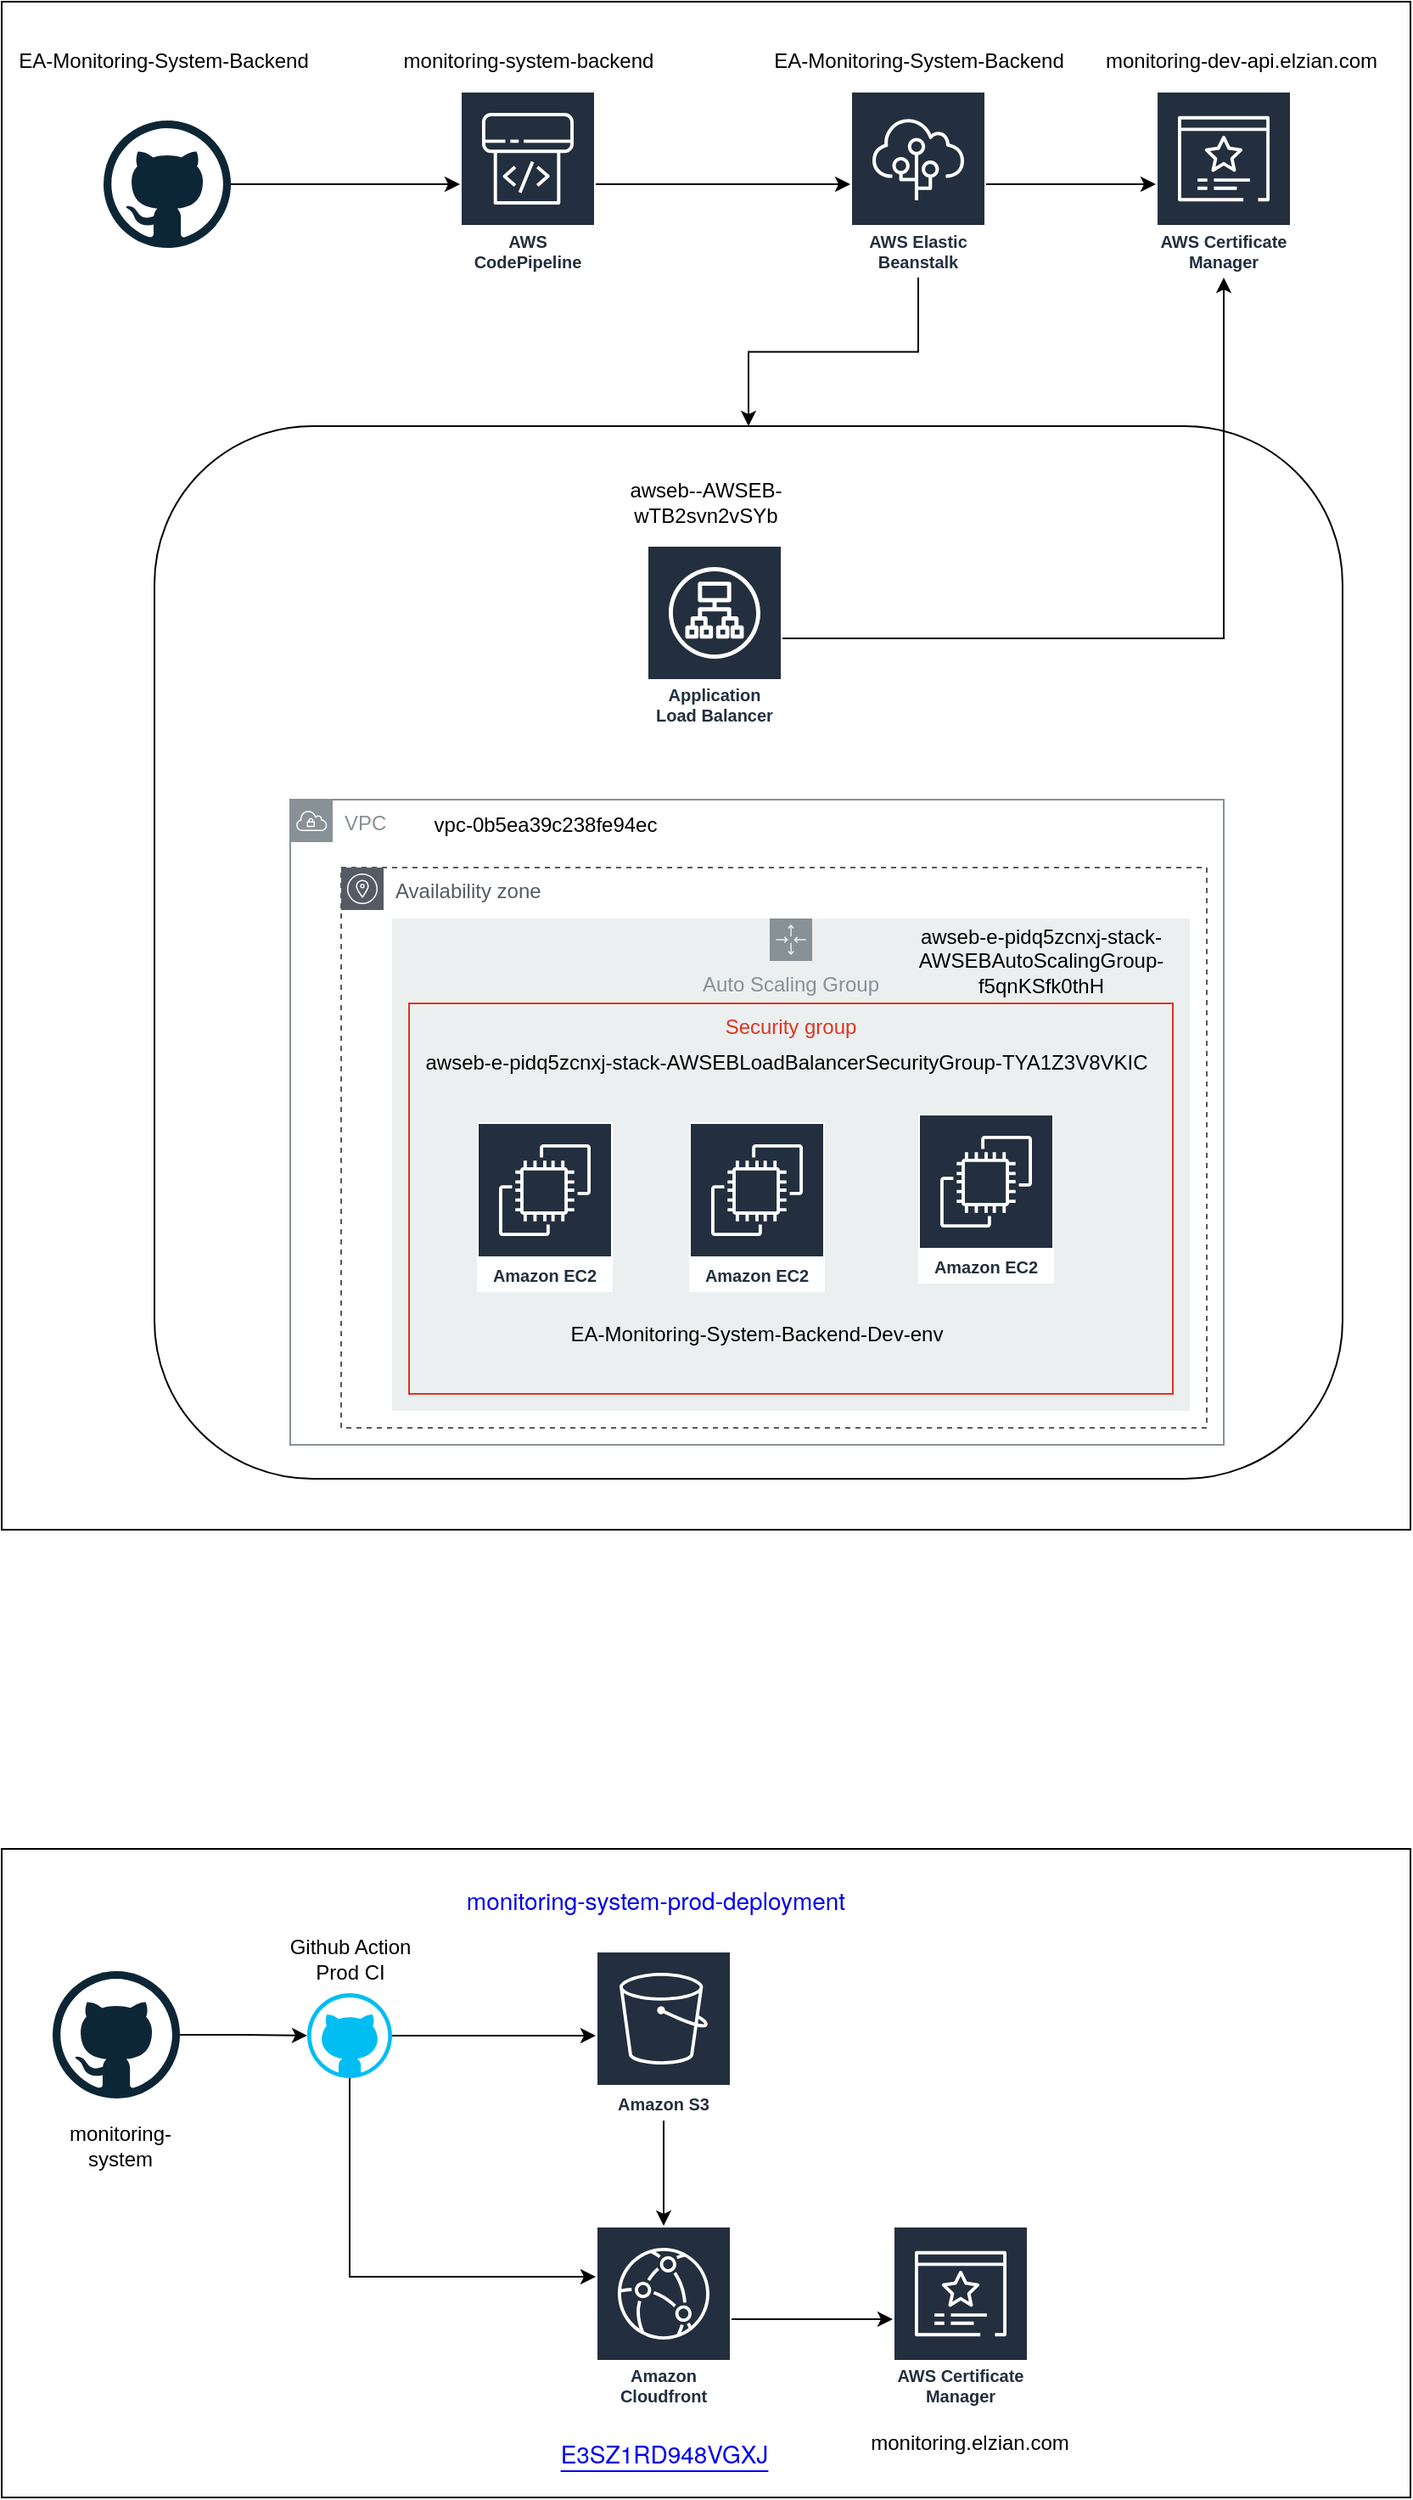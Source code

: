 <mxfile version="24.8.3">
  <diagram name="Page-1" id="P0xvitGPKO18Yr7lGJsd">
    <mxGraphModel dx="2179" dy="796" grid="1" gridSize="10" guides="1" tooltips="1" connect="1" arrows="1" fold="1" page="1" pageScale="1" pageWidth="850" pageHeight="1100" math="0" shadow="0">
      <root>
        <mxCell id="0" />
        <mxCell id="1" parent="0" />
        <mxCell id="sW2Tt4vpitTjvEu4gh86-2" value="" style="rounded=0;whiteSpace=wrap;html=1;" vertex="1" parent="1">
          <mxGeometry x="-30" y="1168" width="830" height="382" as="geometry" />
        </mxCell>
        <mxCell id="sW2Tt4vpitTjvEu4gh86-1" value="" style="rounded=0;whiteSpace=wrap;html=1;" vertex="1" parent="1">
          <mxGeometry x="-30" y="80" width="830" height="900" as="geometry" />
        </mxCell>
        <mxCell id="evi_wd6DXzH0UZxxVIMQ-8" style="edgeStyle=orthogonalEdgeStyle;rounded=0;orthogonalLoop=1;jettySize=auto;html=1;" parent="1" source="evi_wd6DXzH0UZxxVIMQ-2" target="evi_wd6DXzH0UZxxVIMQ-4" edge="1">
          <mxGeometry relative="1" as="geometry" />
        </mxCell>
        <mxCell id="evi_wd6DXzH0UZxxVIMQ-2" value="" style="dashed=0;outlineConnect=0;html=1;align=center;labelPosition=center;verticalLabelPosition=bottom;verticalAlign=top;shape=mxgraph.weblogos.github" parent="1" vertex="1">
          <mxGeometry x="30" y="150" width="75" height="75" as="geometry" />
        </mxCell>
        <mxCell id="evi_wd6DXzH0UZxxVIMQ-9" style="edgeStyle=orthogonalEdgeStyle;rounded=0;orthogonalLoop=1;jettySize=auto;html=1;" parent="1" source="evi_wd6DXzH0UZxxVIMQ-4" target="evi_wd6DXzH0UZxxVIMQ-5" edge="1">
          <mxGeometry relative="1" as="geometry" />
        </mxCell>
        <mxCell id="evi_wd6DXzH0UZxxVIMQ-4" value="AWS CodePipeline" style="sketch=0;outlineConnect=0;fontColor=#232F3E;gradientColor=none;strokeColor=#ffffff;fillColor=#232F3E;dashed=0;verticalLabelPosition=middle;verticalAlign=bottom;align=center;html=1;whiteSpace=wrap;fontSize=10;fontStyle=1;spacing=3;shape=mxgraph.aws4.productIcon;prIcon=mxgraph.aws4.codepipeline;" parent="1" vertex="1">
          <mxGeometry x="240" y="132.5" width="80" height="110" as="geometry" />
        </mxCell>
        <mxCell id="evi_wd6DXzH0UZxxVIMQ-10" style="edgeStyle=orthogonalEdgeStyle;rounded=0;orthogonalLoop=1;jettySize=auto;html=1;" parent="1" source="evi_wd6DXzH0UZxxVIMQ-5" target="evi_wd6DXzH0UZxxVIMQ-6" edge="1">
          <mxGeometry relative="1" as="geometry" />
        </mxCell>
        <mxCell id="evi_wd6DXzH0UZxxVIMQ-32" style="edgeStyle=orthogonalEdgeStyle;rounded=0;orthogonalLoop=1;jettySize=auto;html=1;" parent="1" source="evi_wd6DXzH0UZxxVIMQ-5" target="evi_wd6DXzH0UZxxVIMQ-15" edge="1">
          <mxGeometry relative="1" as="geometry" />
        </mxCell>
        <mxCell id="evi_wd6DXzH0UZxxVIMQ-5" value="AWS Elastic Beanstalk" style="sketch=0;outlineConnect=0;fontColor=#232F3E;gradientColor=none;strokeColor=#ffffff;fillColor=#232F3E;dashed=0;verticalLabelPosition=middle;verticalAlign=bottom;align=center;html=1;whiteSpace=wrap;fontSize=10;fontStyle=1;spacing=3;shape=mxgraph.aws4.productIcon;prIcon=mxgraph.aws4.elastic_beanstalk;" parent="1" vertex="1">
          <mxGeometry x="470" y="132.5" width="80" height="110" as="geometry" />
        </mxCell>
        <mxCell id="evi_wd6DXzH0UZxxVIMQ-6" value="AWS Certificate Manager" style="sketch=0;outlineConnect=0;fontColor=#232F3E;gradientColor=none;strokeColor=#ffffff;fillColor=#232F3E;dashed=0;verticalLabelPosition=middle;verticalAlign=bottom;align=center;html=1;whiteSpace=wrap;fontSize=10;fontStyle=1;spacing=3;shape=mxgraph.aws4.productIcon;prIcon=mxgraph.aws4.certificate_manager_3;" parent="1" vertex="1">
          <mxGeometry x="650" y="132.5" width="80" height="110" as="geometry" />
        </mxCell>
        <mxCell id="evi_wd6DXzH0UZxxVIMQ-11" value="monitoring-system-backend" style="text;html=1;align=center;verticalAlign=middle;resizable=0;points=[];autosize=1;strokeColor=none;fillColor=none;" parent="1" vertex="1">
          <mxGeometry x="195" y="100" width="170" height="30" as="geometry" />
        </mxCell>
        <mxCell id="evi_wd6DXzH0UZxxVIMQ-12" value="EA-Monitoring-System-Backend" style="text;html=1;align=center;verticalAlign=middle;resizable=0;points=[];autosize=1;strokeColor=none;fillColor=none;" parent="1" vertex="1">
          <mxGeometry x="-30" y="100" width="190" height="30" as="geometry" />
        </mxCell>
        <mxCell id="evi_wd6DXzH0UZxxVIMQ-13" value="EA-Monitoring-System-Backend" style="text;html=1;align=center;verticalAlign=middle;resizable=0;points=[];autosize=1;strokeColor=none;fillColor=none;" parent="1" vertex="1">
          <mxGeometry x="415" y="100" width="190" height="30" as="geometry" />
        </mxCell>
        <mxCell id="evi_wd6DXzH0UZxxVIMQ-14" value="monitoring-dev-api.elzian.com" style="text;html=1;align=center;verticalAlign=middle;resizable=0;points=[];autosize=1;strokeColor=none;fillColor=none;" parent="1" vertex="1">
          <mxGeometry x="610" y="100" width="180" height="30" as="geometry" />
        </mxCell>
        <mxCell id="evi_wd6DXzH0UZxxVIMQ-15" value="" style="rounded=1;whiteSpace=wrap;html=1;" parent="1" vertex="1">
          <mxGeometry x="60" y="330" width="700" height="620" as="geometry" />
        </mxCell>
        <mxCell id="evi_wd6DXzH0UZxxVIMQ-33" style="edgeStyle=orthogonalEdgeStyle;rounded=0;orthogonalLoop=1;jettySize=auto;html=1;" parent="1" source="evi_wd6DXzH0UZxxVIMQ-16" target="evi_wd6DXzH0UZxxVIMQ-6" edge="1">
          <mxGeometry relative="1" as="geometry" />
        </mxCell>
        <mxCell id="evi_wd6DXzH0UZxxVIMQ-16" value="Application Load Balancer" style="sketch=0;outlineConnect=0;fontColor=#232F3E;gradientColor=none;strokeColor=#ffffff;fillColor=#232F3E;dashed=0;verticalLabelPosition=middle;verticalAlign=bottom;align=center;html=1;whiteSpace=wrap;fontSize=10;fontStyle=1;spacing=3;shape=mxgraph.aws4.productIcon;prIcon=mxgraph.aws4.application_load_balancer;" parent="1" vertex="1">
          <mxGeometry x="350" y="400" width="80" height="110" as="geometry" />
        </mxCell>
        <mxCell id="evi_wd6DXzH0UZxxVIMQ-17" value="VPC" style="sketch=0;outlineConnect=0;gradientColor=none;html=1;whiteSpace=wrap;fontSize=12;fontStyle=0;shape=mxgraph.aws4.group;grIcon=mxgraph.aws4.group_vpc;strokeColor=#879196;fillColor=none;verticalAlign=top;align=left;spacingLeft=30;fontColor=#879196;dashed=0;" parent="1" vertex="1">
          <mxGeometry x="140" y="550" width="550" height="380" as="geometry" />
        </mxCell>
        <mxCell id="evi_wd6DXzH0UZxxVIMQ-18" value="Availability zone" style="sketch=0;outlineConnect=0;gradientColor=none;html=1;whiteSpace=wrap;fontSize=12;fontStyle=0;shape=mxgraph.aws4.group;grIcon=mxgraph.aws4.group_availability_zone;strokeColor=#545B64;fillColor=none;verticalAlign=top;align=left;spacingLeft=30;fontColor=#545B64;dashed=1;" parent="1" vertex="1">
          <mxGeometry x="170" y="590" width="510" height="330" as="geometry" />
        </mxCell>
        <mxCell id="evi_wd6DXzH0UZxxVIMQ-23" value="Auto Scaling Group" style="sketch=0;outlineConnect=0;gradientColor=none;html=1;whiteSpace=wrap;fontSize=12;fontStyle=0;shape=mxgraph.aws4.groupCenter;grIcon=mxgraph.aws4.group_auto_scaling_group;grStroke=0;strokeColor=#879196;fillColor=#ECEFEF;verticalAlign=top;align=center;fontColor=#879196;dashed=0;spacingTop=25;" parent="1" vertex="1">
          <mxGeometry x="200" y="620" width="470" height="290" as="geometry" />
        </mxCell>
        <mxCell id="evi_wd6DXzH0UZxxVIMQ-20" value="Security group" style="fillColor=none;strokeColor=#DD3522;verticalAlign=top;fontStyle=0;fontColor=#DD3522;whiteSpace=wrap;html=1;" parent="1" vertex="1">
          <mxGeometry x="210" y="670" width="450" height="230" as="geometry" />
        </mxCell>
        <mxCell id="evi_wd6DXzH0UZxxVIMQ-24" value="Amazon EC2" style="sketch=0;outlineConnect=0;fontColor=#232F3E;gradientColor=none;strokeColor=#ffffff;fillColor=#232F3E;dashed=0;verticalLabelPosition=middle;verticalAlign=bottom;align=center;html=1;whiteSpace=wrap;fontSize=10;fontStyle=1;spacing=3;shape=mxgraph.aws4.productIcon;prIcon=mxgraph.aws4.ec2;" parent="1" vertex="1">
          <mxGeometry x="250" y="740" width="80" height="100" as="geometry" />
        </mxCell>
        <mxCell id="evi_wd6DXzH0UZxxVIMQ-25" value="Amazon EC2" style="sketch=0;outlineConnect=0;fontColor=#232F3E;gradientColor=none;strokeColor=#ffffff;fillColor=#232F3E;dashed=0;verticalLabelPosition=middle;verticalAlign=bottom;align=center;html=1;whiteSpace=wrap;fontSize=10;fontStyle=1;spacing=3;shape=mxgraph.aws4.productIcon;prIcon=mxgraph.aws4.ec2;" parent="1" vertex="1">
          <mxGeometry x="375" y="740" width="80" height="100" as="geometry" />
        </mxCell>
        <mxCell id="evi_wd6DXzH0UZxxVIMQ-26" value="Amazon EC2" style="sketch=0;outlineConnect=0;fontColor=#232F3E;gradientColor=none;strokeColor=#ffffff;fillColor=#232F3E;dashed=0;verticalLabelPosition=middle;verticalAlign=bottom;align=center;html=1;whiteSpace=wrap;fontSize=10;fontStyle=1;spacing=3;shape=mxgraph.aws4.productIcon;prIcon=mxgraph.aws4.ec2;" parent="1" vertex="1">
          <mxGeometry x="510" y="735" width="80" height="100" as="geometry" />
        </mxCell>
        <mxCell id="evi_wd6DXzH0UZxxVIMQ-27" value="awseb--AWSEB-wTB2svn2vSYb" style="text;html=1;strokeColor=none;fillColor=none;align=center;verticalAlign=middle;whiteSpace=wrap;rounded=0;" parent="1" vertex="1">
          <mxGeometry x="320" y="360" width="130" height="30" as="geometry" />
        </mxCell>
        <mxCell id="evi_wd6DXzH0UZxxVIMQ-28" value="vpc-0b5ea39c238fe94ec" style="text;html=1;strokeColor=none;fillColor=none;align=center;verticalAlign=middle;whiteSpace=wrap;rounded=0;" parent="1" vertex="1">
          <mxGeometry x="202.5" y="550" width="175" height="30" as="geometry" />
        </mxCell>
        <mxCell id="evi_wd6DXzH0UZxxVIMQ-29" value="awseb-e-pidq5zcnxj-stack-AWSEBAutoScalingGroup-f5qnKSfk0thH" style="text;html=1;strokeColor=none;fillColor=none;align=center;verticalAlign=middle;whiteSpace=wrap;rounded=0;" parent="1" vertex="1">
          <mxGeometry x="495" y="630" width="175" height="30" as="geometry" />
        </mxCell>
        <mxCell id="evi_wd6DXzH0UZxxVIMQ-30" value="awseb-e-pidq5zcnxj-stack-AWSEBLoadBalancerSecurityGroup-TYA1Z3V8VKIC" style="text;html=1;strokeColor=none;fillColor=none;align=center;verticalAlign=middle;whiteSpace=wrap;rounded=0;" parent="1" vertex="1">
          <mxGeometry x="205" y="690" width="455" height="30" as="geometry" />
        </mxCell>
        <mxCell id="evi_wd6DXzH0UZxxVIMQ-31" value="EA-Monitoring-System-Backend-Dev-env" style="text;html=1;strokeColor=none;fillColor=none;align=center;verticalAlign=middle;whiteSpace=wrap;rounded=0;" parent="1" vertex="1">
          <mxGeometry x="290" y="850" width="250" height="30" as="geometry" />
        </mxCell>
        <mxCell id="evi_wd6DXzH0UZxxVIMQ-34" value="" style="dashed=0;outlineConnect=0;html=1;align=center;labelPosition=center;verticalLabelPosition=bottom;verticalAlign=top;shape=mxgraph.weblogos.github" parent="1" vertex="1">
          <mxGeometry y="1240" width="75" height="75" as="geometry" />
        </mxCell>
        <mxCell id="evi_wd6DXzH0UZxxVIMQ-40" style="edgeStyle=orthogonalEdgeStyle;rounded=0;orthogonalLoop=1;jettySize=auto;html=1;" parent="1" source="evi_wd6DXzH0UZxxVIMQ-35" target="evi_wd6DXzH0UZxxVIMQ-36" edge="1">
          <mxGeometry relative="1" as="geometry" />
        </mxCell>
        <mxCell id="evi_wd6DXzH0UZxxVIMQ-41" style="edgeStyle=orthogonalEdgeStyle;rounded=0;orthogonalLoop=1;jettySize=auto;html=1;" parent="1" source="evi_wd6DXzH0UZxxVIMQ-35" target="evi_wd6DXzH0UZxxVIMQ-37" edge="1">
          <mxGeometry relative="1" as="geometry">
            <Array as="points">
              <mxPoint x="175" y="1420" />
            </Array>
          </mxGeometry>
        </mxCell>
        <mxCell id="evi_wd6DXzH0UZxxVIMQ-35" value="" style="verticalLabelPosition=bottom;html=1;verticalAlign=top;align=center;strokeColor=none;fillColor=#00BEF2;shape=mxgraph.azure.github_code;pointerEvents=1;" parent="1" vertex="1">
          <mxGeometry x="150" y="1253" width="50" height="50" as="geometry" />
        </mxCell>
        <mxCell id="evi_wd6DXzH0UZxxVIMQ-42" style="edgeStyle=orthogonalEdgeStyle;rounded=0;orthogonalLoop=1;jettySize=auto;html=1;" parent="1" source="evi_wd6DXzH0UZxxVIMQ-36" target="evi_wd6DXzH0UZxxVIMQ-37" edge="1">
          <mxGeometry relative="1" as="geometry" />
        </mxCell>
        <mxCell id="evi_wd6DXzH0UZxxVIMQ-36" value="Amazon S3" style="sketch=0;outlineConnect=0;fontColor=#232F3E;gradientColor=none;strokeColor=#ffffff;fillColor=#232F3E;dashed=0;verticalLabelPosition=middle;verticalAlign=bottom;align=center;html=1;whiteSpace=wrap;fontSize=10;fontStyle=1;spacing=3;shape=mxgraph.aws4.productIcon;prIcon=mxgraph.aws4.s3;" parent="1" vertex="1">
          <mxGeometry x="320" y="1228" width="80" height="100" as="geometry" />
        </mxCell>
        <mxCell id="evi_wd6DXzH0UZxxVIMQ-43" style="edgeStyle=orthogonalEdgeStyle;rounded=0;orthogonalLoop=1;jettySize=auto;html=1;" parent="1" source="evi_wd6DXzH0UZxxVIMQ-37" target="evi_wd6DXzH0UZxxVIMQ-38" edge="1">
          <mxGeometry relative="1" as="geometry" />
        </mxCell>
        <mxCell id="evi_wd6DXzH0UZxxVIMQ-37" value="Amazon Cloudfront" style="sketch=0;outlineConnect=0;fontColor=#232F3E;gradientColor=none;strokeColor=#ffffff;fillColor=#232F3E;dashed=0;verticalLabelPosition=middle;verticalAlign=bottom;align=center;html=1;whiteSpace=wrap;fontSize=10;fontStyle=1;spacing=3;shape=mxgraph.aws4.productIcon;prIcon=mxgraph.aws4.cloudfront;" parent="1" vertex="1">
          <mxGeometry x="320" y="1390" width="80" height="110" as="geometry" />
        </mxCell>
        <mxCell id="evi_wd6DXzH0UZxxVIMQ-38" value="AWS Certificate Manager" style="sketch=0;outlineConnect=0;fontColor=#232F3E;gradientColor=none;strokeColor=#ffffff;fillColor=#232F3E;dashed=0;verticalLabelPosition=middle;verticalAlign=bottom;align=center;html=1;whiteSpace=wrap;fontSize=10;fontStyle=1;spacing=3;shape=mxgraph.aws4.productIcon;prIcon=mxgraph.aws4.certificate_manager_3;" parent="1" vertex="1">
          <mxGeometry x="495" y="1390" width="80" height="110" as="geometry" />
        </mxCell>
        <mxCell id="evi_wd6DXzH0UZxxVIMQ-39" style="edgeStyle=orthogonalEdgeStyle;rounded=0;orthogonalLoop=1;jettySize=auto;html=1;entryX=0;entryY=0.5;entryDx=0;entryDy=0;entryPerimeter=0;" parent="1" source="evi_wd6DXzH0UZxxVIMQ-34" target="evi_wd6DXzH0UZxxVIMQ-35" edge="1">
          <mxGeometry relative="1" as="geometry" />
        </mxCell>
        <mxCell id="evi_wd6DXzH0UZxxVIMQ-45" value="monitoring-system" style="text;html=1;strokeColor=none;fillColor=none;align=center;verticalAlign=middle;whiteSpace=wrap;rounded=0;" parent="1" vertex="1">
          <mxGeometry x="-10" y="1328" width="100" height="30" as="geometry" />
        </mxCell>
        <mxCell id="evi_wd6DXzH0UZxxVIMQ-46" value="Github Action&lt;br&gt;Prod CI" style="text;html=1;align=center;verticalAlign=middle;resizable=0;points=[];autosize=1;strokeColor=none;fillColor=none;" parent="1" vertex="1">
          <mxGeometry x="130" y="1213" width="90" height="40" as="geometry" />
        </mxCell>
        <mxCell id="evi_wd6DXzH0UZxxVIMQ-49" value="&lt;a style=&quot;background-color: rgb(255, 255, 255); text-decoration-line: none; font-family: &amp;quot;Amazon Ember&amp;quot;, &amp;quot;Helvetica Neue&amp;quot;, Roboto, Arial, sans-serif; font-size: 14px; text-align: left;&quot; href=&quot;https://s3.console.aws.amazon.com/s3/buckets/monitoring-system-prod-deployment?region=ap-southeast-1&quot; class=&quot;bucket-name&quot;&gt;monitoring-system-prod-deployment&lt;/a&gt;" style="text;html=1;align=center;verticalAlign=middle;resizable=0;points=[];autosize=1;strokeColor=none;fillColor=none;" parent="1" vertex="1">
          <mxGeometry x="230" y="1183" width="250" height="30" as="geometry" />
        </mxCell>
        <mxCell id="evi_wd6DXzH0UZxxVIMQ-50" value="&lt;a style=&quot;background-color: rgb(255, 255, 255); text-decoration-thickness: 1px; text-decoration-color: currentcolor; -webkit-font-smoothing: auto; border-collapse: separate; border-spacing: 0px; box-sizing: border-box; caption-side: top; cursor: auto; direction: ltr; display: inline; empty-cells: show; font-family: &amp;quot;Amazon Ember&amp;quot;, &amp;quot;Helvetica Neue&amp;quot;, Roboto, Arial, sans-serif; font-size: 14px; font-stretch: normal; font-variant-numeric: normal; font-variant-east-asian: normal; font-variant-alternates: normal; font-variant-position: normal; hyphens: none; line-height: var(--line-height-body-m-2zx78l, 22px); list-style: outside none disc; tab-size: 8; text-align: left; text-align-last: auto; text-shadow: none; text-underline-offset: 0.25em; transition-duration: var(--motion-duration-refresh-only-medium-0rwzu1, 165ms); transition-property: color, text-decoration, -webkit-text-decoration; visibility: visible;&quot; href=&quot;https://us-east-1.console.aws.amazon.com/cloudfront/v4/home?region=ap-southeast-1#/distributions/E3SZ1RD948VGXJ&quot; data-analytics-funnel-value=&quot;link98-1705757887253-9061&quot; aria-labelledby=&quot;&quot; class=&quot;awsui_link_4c84z_h59ew_93 awsui_variant-primary_4c84z_h59ew_175 awsui_font-size-body-m_4c84z_h59ew_401&quot; id=&quot;link-self99-1705757887253-3632&quot;&gt;E3SZ1RD948VGXJ&lt;/a&gt;" style="text;html=1;align=center;verticalAlign=middle;resizable=0;points=[];autosize=1;strokeColor=none;fillColor=none;" parent="1" vertex="1">
          <mxGeometry x="285" y="1503" width="150" height="40" as="geometry" />
        </mxCell>
        <mxCell id="evi_wd6DXzH0UZxxVIMQ-52" value="monitoring.elzian.com" style="text;html=1;align=center;verticalAlign=middle;resizable=0;points=[];autosize=1;strokeColor=none;fillColor=none;" parent="1" vertex="1">
          <mxGeometry x="470" y="1503" width="140" height="30" as="geometry" />
        </mxCell>
      </root>
    </mxGraphModel>
  </diagram>
</mxfile>
